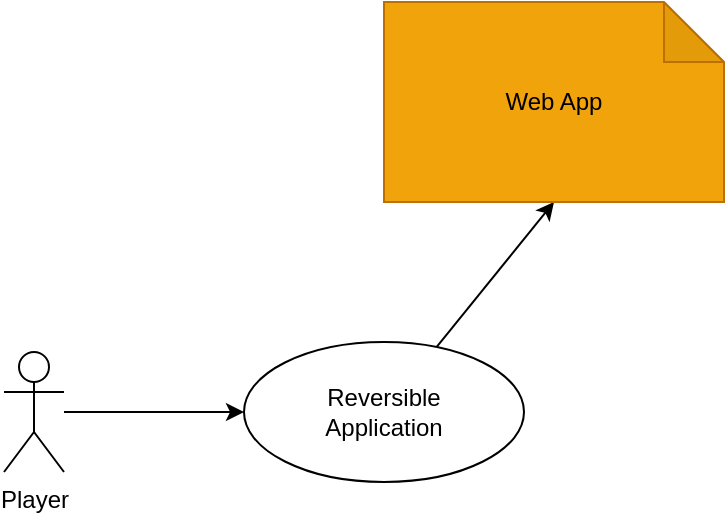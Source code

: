 <mxfile>
    <diagram id="IUUe7P2fofjDf2OVqQVt" name="Page-1">
        <mxGraphModel dx="513" dy="768" grid="1" gridSize="10" guides="1" tooltips="1" connect="1" arrows="1" fold="1" page="1" pageScale="1" pageWidth="850" pageHeight="1100" math="0" shadow="0">
            <root>
                <mxCell id="0"/>
                <mxCell id="1" parent="0"/>
                <mxCell id="8" style="edgeStyle=none;html=1;entryX=0.5;entryY=1;entryDx=0;entryDy=0;entryPerimeter=0;" edge="1" parent="1" source="2" target="7">
                    <mxGeometry relative="1" as="geometry"/>
                </mxCell>
                <mxCell id="2" value="Reversible&lt;br&gt;Application" style="ellipse;whiteSpace=wrap;html=1;" vertex="1" parent="1">
                    <mxGeometry x="300" y="360" width="140" height="70" as="geometry"/>
                </mxCell>
                <mxCell id="3" value="Player" style="shape=umlActor;verticalLabelPosition=bottom;verticalAlign=top;html=1;" vertex="1" parent="1">
                    <mxGeometry x="180" y="365" width="30" height="60" as="geometry"/>
                </mxCell>
                <mxCell id="4" value="" style="edgeStyle=none;orthogonalLoop=1;jettySize=auto;html=1;entryX=0;entryY=0.5;entryDx=0;entryDy=0;" edge="1" parent="1" source="3" target="2">
                    <mxGeometry width="100" relative="1" as="geometry">
                        <mxPoint x="230" y="390" as="sourcePoint"/>
                        <mxPoint x="250" y="390" as="targetPoint"/>
                        <Array as="points"/>
                    </mxGeometry>
                </mxCell>
                <mxCell id="7" value="Web App" style="shape=note;whiteSpace=wrap;html=1;backgroundOutline=1;darkOpacity=0.05;fillColor=#f0a30a;fontColor=#000000;strokeColor=#BD7000;" vertex="1" parent="1">
                    <mxGeometry x="370" y="190" width="170" height="100" as="geometry"/>
                </mxCell>
            </root>
        </mxGraphModel>
    </diagram>
</mxfile>